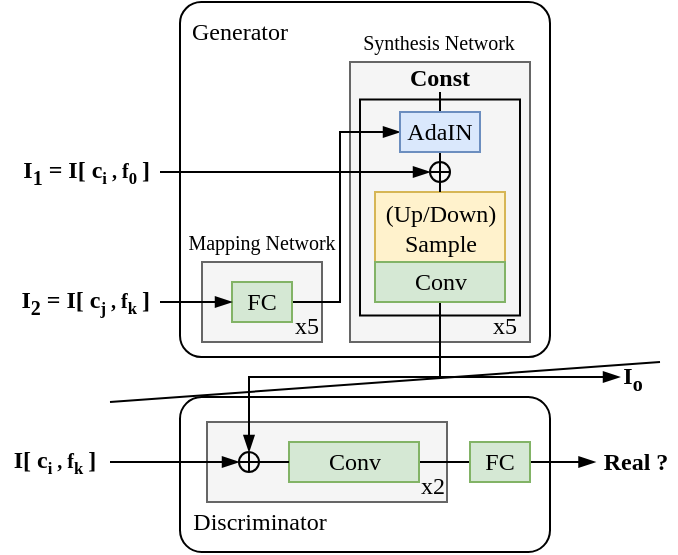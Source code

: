 <mxfile version="15.5.2" type="device"><diagram id="9q3wtnIUZVqsMU2VAZ4N" name="Page-1"><mxGraphModel dx="716" dy="399" grid="1" gridSize="10" guides="1" tooltips="1" connect="1" arrows="1" fold="1" page="1" pageScale="1" pageWidth="850" pageHeight="1100" math="0" shadow="0"><root><mxCell id="0"/><mxCell id="1" parent="0"/><mxCell id="X5JIXpjuZFm_xEnkvytn-60" value="" style="rounded=0;whiteSpace=wrap;html=1;fillColor=#f5f5f5;fontFamily=Times New Roman;strokeColor=#666666;fontColor=#333333;" vertex="1" parent="1"><mxGeometry x="153.5" y="400" width="120" height="40" as="geometry"/></mxCell><mxCell id="X5JIXpjuZFm_xEnkvytn-71" value="" style="rounded=1;whiteSpace=wrap;html=1;fillColor=none;arcSize=14;" vertex="1" parent="1"><mxGeometry x="140" y="387.5" width="185" height="77.5" as="geometry"/></mxCell><mxCell id="X5JIXpjuZFm_xEnkvytn-2" value="" style="rounded=1;whiteSpace=wrap;html=1;fillColor=none;arcSize=6;" vertex="1" parent="1"><mxGeometry x="140" y="190" width="185" height="177.5" as="geometry"/></mxCell><mxCell id="X5JIXpjuZFm_xEnkvytn-29" value="" style="rounded=0;whiteSpace=wrap;html=1;fontFamily=Times New Roman;fillColor=#f5f5f5;align=right;strokeColor=#666666;fontColor=#333333;" vertex="1" parent="1"><mxGeometry x="225" y="220" width="90" height="140" as="geometry"/></mxCell><mxCell id="X5JIXpjuZFm_xEnkvytn-44" value="" style="rounded=0;whiteSpace=wrap;html=1;fontFamily=Times New Roman;fillColor=none;align=right;" vertex="1" parent="1"><mxGeometry x="230" y="238.75" width="80" height="108" as="geometry"/></mxCell><mxCell id="X5JIXpjuZFm_xEnkvytn-11" value="" style="rounded=0;whiteSpace=wrap;html=1;fillColor=#f5f5f5;fontFamily=Times New Roman;strokeColor=#666666;fontColor=#333333;" vertex="1" parent="1"><mxGeometry x="151" y="320" width="60" height="40" as="geometry"/></mxCell><mxCell id="X5JIXpjuZFm_xEnkvytn-51" style="edgeStyle=orthogonalEdgeStyle;rounded=0;orthogonalLoop=1;jettySize=auto;html=1;exitX=1;exitY=0.5;exitDx=0;exitDy=0;entryX=0;entryY=0.5;entryDx=0;entryDy=0;fontFamily=Times New Roman;startArrow=none;startFill=0;endArrow=blockThin;endFill=1;strokeWidth=1;" edge="1" parent="1" source="X5JIXpjuZFm_xEnkvytn-3" target="X5JIXpjuZFm_xEnkvytn-27"><mxGeometry relative="1" as="geometry"><Array as="points"><mxPoint x="220" y="340"/><mxPoint x="220" y="255"/></Array></mxGeometry></mxCell><mxCell id="X5JIXpjuZFm_xEnkvytn-3" value="FC" style="rounded=0;whiteSpace=wrap;html=1;fillColor=#d5e8d4;fontFamily=Times New Roman;strokeColor=#82b366;" vertex="1" parent="1"><mxGeometry x="166" y="330" width="30" height="20" as="geometry"/></mxCell><mxCell id="X5JIXpjuZFm_xEnkvytn-10" value="" style="endArrow=none;html=1;rounded=0;entryX=0.5;entryY=1;entryDx=0;entryDy=0;exitX=0.5;exitY=0;exitDx=0;exitDy=0;fontFamily=Times New Roman;" edge="1" parent="1" target="X5JIXpjuZFm_xEnkvytn-6"><mxGeometry width="50" height="50" relative="1" as="geometry"><mxPoint x="105" y="390" as="sourcePoint"/><mxPoint x="380" y="370" as="targetPoint"/></mxGeometry></mxCell><mxCell id="X5JIXpjuZFm_xEnkvytn-12" value="Mapping Network" style="text;html=1;strokeColor=none;fillColor=none;align=center;verticalAlign=middle;whiteSpace=wrap;rounded=0;fontFamily=Times New Roman;fontSize=10;" vertex="1" parent="1"><mxGeometry x="136" y="300" width="90" height="20" as="geometry"/></mxCell><mxCell id="X5JIXpjuZFm_xEnkvytn-50" style="edgeStyle=orthogonalEdgeStyle;rounded=0;orthogonalLoop=1;jettySize=auto;html=1;exitX=1;exitY=0.5;exitDx=0;exitDy=0;entryX=0;entryY=0.5;entryDx=0;entryDy=0;entryPerimeter=0;fontFamily=Times New Roman;startArrow=none;startFill=0;endArrow=blockThin;endFill=1;strokeWidth=1;" edge="1" parent="1" source="X5JIXpjuZFm_xEnkvytn-13" target="X5JIXpjuZFm_xEnkvytn-32"><mxGeometry relative="1" as="geometry"/></mxCell><mxCell id="X5JIXpjuZFm_xEnkvytn-13" value="I&lt;sub&gt;1&lt;/sub&gt;&amp;nbsp;= I[ c&lt;span style=&quot;font-size: 10px&quot;&gt;&lt;sub&gt;i&lt;/sub&gt;&amp;nbsp;, f&lt;sub&gt;0&lt;/sub&gt;&amp;nbsp;&lt;/span&gt;]&amp;nbsp;" style="text;html=1;strokeColor=none;fillColor=none;align=right;verticalAlign=middle;whiteSpace=wrap;rounded=0;fontFamily=Times New Roman;fontStyle=1" vertex="1" parent="1"><mxGeometry x="50" y="265" width="80" height="20" as="geometry"/></mxCell><mxCell id="X5JIXpjuZFm_xEnkvytn-24" style="edgeStyle=orthogonalEdgeStyle;rounded=0;orthogonalLoop=1;jettySize=auto;html=1;entryX=0;entryY=0.5;entryDx=0;entryDy=0;fontFamily=Times New Roman;startArrow=none;startFill=0;endArrow=blockThin;endFill=1;strokeWidth=1;" edge="1" parent="1" target="X5JIXpjuZFm_xEnkvytn-3"><mxGeometry relative="1" as="geometry"><mxPoint x="130" y="340" as="sourcePoint"/></mxGeometry></mxCell><mxCell id="X5JIXpjuZFm_xEnkvytn-14" value="I&lt;sub&gt;2&lt;/sub&gt;&amp;nbsp;= I[ c&lt;span style=&quot;font-size: 10px&quot;&gt;&lt;sub&gt;j&lt;/sub&gt;&amp;nbsp;, f&lt;sub&gt;k&lt;/sub&gt;&amp;nbsp;&lt;/span&gt;]&amp;nbsp;" style="text;html=1;strokeColor=none;fillColor=none;align=right;verticalAlign=middle;whiteSpace=wrap;rounded=0;fontFamily=Times New Roman;fontStyle=1" vertex="1" parent="1"><mxGeometry x="50" y="330" width="80" height="20" as="geometry"/></mxCell><mxCell id="X5JIXpjuZFm_xEnkvytn-39" style="edgeStyle=orthogonalEdgeStyle;rounded=0;orthogonalLoop=1;jettySize=auto;html=1;exitX=0.5;exitY=1;exitDx=0;exitDy=0;entryX=0.5;entryY=0;entryDx=0;entryDy=0;fontFamily=Times New Roman;startArrow=none;startFill=0;endArrow=none;endFill=0;strokeWidth=1;" edge="1" parent="1" source="X5JIXpjuZFm_xEnkvytn-25" target="X5JIXpjuZFm_xEnkvytn-27"><mxGeometry relative="1" as="geometry"/></mxCell><mxCell id="X5JIXpjuZFm_xEnkvytn-25" value="Const" style="text;html=1;strokeColor=none;fillColor=none;align=center;verticalAlign=middle;whiteSpace=wrap;rounded=0;fontFamily=Times New Roman;fontStyle=1" vertex="1" parent="1"><mxGeometry x="230" y="220" width="80" height="15" as="geometry"/></mxCell><mxCell id="X5JIXpjuZFm_xEnkvytn-35" style="edgeStyle=orthogonalEdgeStyle;rounded=0;orthogonalLoop=1;jettySize=auto;html=1;exitX=0.5;exitY=1;exitDx=0;exitDy=0;entryX=0.5;entryY=0;entryDx=0;entryDy=0;entryPerimeter=0;fontFamily=Times New Roman;startArrow=none;startFill=0;endArrow=none;endFill=0;strokeWidth=1;" edge="1" parent="1" source="X5JIXpjuZFm_xEnkvytn-27" target="X5JIXpjuZFm_xEnkvytn-32"><mxGeometry relative="1" as="geometry"/></mxCell><mxCell id="X5JIXpjuZFm_xEnkvytn-27" value="AdaIN" style="rounded=0;whiteSpace=wrap;html=1;fillColor=#dae8fc;fontFamily=Times New Roman;strokeColor=#6c8ebf;" vertex="1" parent="1"><mxGeometry x="250" y="245" width="40" height="20" as="geometry"/></mxCell><mxCell id="X5JIXpjuZFm_xEnkvytn-31" value="(Up/Down)&lt;br&gt;Sample" style="rounded=0;whiteSpace=wrap;html=1;fillColor=#fff2cc;fontFamily=Times New Roman;strokeColor=#d6b656;" vertex="1" parent="1"><mxGeometry x="237.5" y="285" width="65" height="35" as="geometry"/></mxCell><mxCell id="X5JIXpjuZFm_xEnkvytn-79" style="edgeStyle=orthogonalEdgeStyle;rounded=0;orthogonalLoop=1;jettySize=auto;html=1;exitX=0.5;exitY=1;exitDx=0;exitDy=0;exitPerimeter=0;entryX=0.5;entryY=0;entryDx=0;entryDy=0;fontFamily=Times New Roman;fontSize=12;startArrow=none;startFill=0;endArrow=none;endFill=0;strokeWidth=1;" edge="1" parent="1" source="X5JIXpjuZFm_xEnkvytn-32" target="X5JIXpjuZFm_xEnkvytn-31"><mxGeometry relative="1" as="geometry"/></mxCell><mxCell id="X5JIXpjuZFm_xEnkvytn-32" value="" style="verticalLabelPosition=bottom;verticalAlign=top;html=1;shape=mxgraph.flowchart.summing_function;fontFamily=Times New Roman;fillColor=none;" vertex="1" parent="1"><mxGeometry x="265" y="270" width="10" height="10" as="geometry"/></mxCell><mxCell id="X5JIXpjuZFm_xEnkvytn-84" style="edgeStyle=orthogonalEdgeStyle;rounded=0;orthogonalLoop=1;jettySize=auto;html=1;exitX=0.5;exitY=1;exitDx=0;exitDy=0;entryX=0.5;entryY=0;entryDx=0;entryDy=0;entryPerimeter=0;fontFamily=Times New Roman;fontSize=12;startArrow=none;startFill=0;endArrow=blockThin;endFill=1;strokeWidth=1;" edge="1" parent="1" source="X5JIXpjuZFm_xEnkvytn-45" target="X5JIXpjuZFm_xEnkvytn-64"><mxGeometry relative="1" as="geometry"/></mxCell><mxCell id="X5JIXpjuZFm_xEnkvytn-87" style="edgeStyle=orthogonalEdgeStyle;rounded=0;orthogonalLoop=1;jettySize=auto;html=1;exitX=0.5;exitY=1;exitDx=0;exitDy=0;entryX=0;entryY=0.5;entryDx=0;entryDy=0;fontFamily=Times New Roman;fontSize=12;startArrow=none;startFill=0;endArrow=blockThin;endFill=1;strokeWidth=1;" edge="1" parent="1" source="X5JIXpjuZFm_xEnkvytn-45" target="X5JIXpjuZFm_xEnkvytn-59"><mxGeometry relative="1" as="geometry"/></mxCell><mxCell id="X5JIXpjuZFm_xEnkvytn-45" value="Conv" style="rounded=0;whiteSpace=wrap;html=1;fillColor=#d5e8d4;fontFamily=Times New Roman;strokeColor=#82b366;" vertex="1" parent="1"><mxGeometry x="237.5" y="320" width="65" height="20" as="geometry"/></mxCell><mxCell id="X5JIXpjuZFm_xEnkvytn-49" value="x5" style="text;html=1;strokeColor=none;fillColor=none;align=center;verticalAlign=middle;whiteSpace=wrap;rounded=0;fontFamily=Times New Roman;" vertex="1" parent="1"><mxGeometry x="295" y="346.75" width="15" height="10" as="geometry"/></mxCell><mxCell id="X5JIXpjuZFm_xEnkvytn-53" value="x5" style="text;html=1;strokeColor=none;fillColor=none;align=center;verticalAlign=middle;whiteSpace=wrap;rounded=0;fontFamily=Times New Roman;" vertex="1" parent="1"><mxGeometry x="196" y="346.75" width="15" height="10" as="geometry"/></mxCell><mxCell id="X5JIXpjuZFm_xEnkvytn-55" value="Synthesis Network" style="text;html=1;strokeColor=none;fillColor=none;align=center;verticalAlign=middle;whiteSpace=wrap;rounded=0;fontFamily=Times New Roman;fontSize=10;" vertex="1" parent="1"><mxGeometry x="227.5" y="200" width="82.5" height="20" as="geometry"/></mxCell><mxCell id="X5JIXpjuZFm_xEnkvytn-56" value="Generator" style="text;html=1;strokeColor=none;fillColor=none;align=center;verticalAlign=middle;whiteSpace=wrap;rounded=0;fontFamily=Times New Roman;fontSize=12;" vertex="1" parent="1"><mxGeometry x="140" y="190" width="60" height="30" as="geometry"/></mxCell><mxCell id="X5JIXpjuZFm_xEnkvytn-59" value="I&lt;sub&gt;o&lt;/sub&gt;&amp;nbsp;" style="text;html=1;strokeColor=none;fillColor=none;align=center;verticalAlign=middle;whiteSpace=wrap;rounded=0;fontFamily=Times New Roman;fontStyle=1" vertex="1" parent="1"><mxGeometry x="360" y="367.5" width="15.5" height="20" as="geometry"/></mxCell><mxCell id="X5JIXpjuZFm_xEnkvytn-62" value="x2" style="text;html=1;strokeColor=none;fillColor=none;align=center;verticalAlign=middle;whiteSpace=wrap;rounded=0;fontFamily=Times New Roman;" vertex="1" parent="1"><mxGeometry x="258.5" y="426.75" width="15" height="10" as="geometry"/></mxCell><mxCell id="X5JIXpjuZFm_xEnkvytn-76" style="edgeStyle=orthogonalEdgeStyle;rounded=0;orthogonalLoop=1;jettySize=auto;html=1;exitX=1;exitY=0.5;exitDx=0;exitDy=0;entryX=0;entryY=0.5;entryDx=0;entryDy=0;fontFamily=Times New Roman;fontSize=12;startArrow=none;startFill=0;endArrow=none;endFill=0;strokeWidth=1;" edge="1" parent="1" source="X5JIXpjuZFm_xEnkvytn-63" target="X5JIXpjuZFm_xEnkvytn-75"><mxGeometry relative="1" as="geometry"/></mxCell><mxCell id="X5JIXpjuZFm_xEnkvytn-63" value="Conv" style="rounded=0;whiteSpace=wrap;html=1;fillColor=#d5e8d4;fontFamily=Times New Roman;strokeColor=#82b366;" vertex="1" parent="1"><mxGeometry x="194.5" y="410" width="65" height="20" as="geometry"/></mxCell><mxCell id="X5JIXpjuZFm_xEnkvytn-69" style="edgeStyle=orthogonalEdgeStyle;rounded=0;orthogonalLoop=1;jettySize=auto;html=1;exitX=1;exitY=0.5;exitDx=0;exitDy=0;exitPerimeter=0;entryX=0;entryY=0.5;entryDx=0;entryDy=0;fontFamily=Times New Roman;fontSize=12;startArrow=none;startFill=0;endArrow=none;endFill=0;strokeWidth=1;" edge="1" parent="1" source="X5JIXpjuZFm_xEnkvytn-64" target="X5JIXpjuZFm_xEnkvytn-63"><mxGeometry relative="1" as="geometry"/></mxCell><mxCell id="X5JIXpjuZFm_xEnkvytn-64" value="" style="verticalLabelPosition=bottom;verticalAlign=top;html=1;shape=mxgraph.flowchart.summing_function;fontFamily=Times New Roman;fillColor=none;" vertex="1" parent="1"><mxGeometry x="169.5" y="415" width="10" height="10" as="geometry"/></mxCell><mxCell id="X5JIXpjuZFm_xEnkvytn-70" style="edgeStyle=orthogonalEdgeStyle;rounded=0;orthogonalLoop=1;jettySize=auto;html=1;exitX=1;exitY=0.5;exitDx=0;exitDy=0;entryX=0;entryY=0.5;entryDx=0;entryDy=0;entryPerimeter=0;fontFamily=Times New Roman;fontSize=12;startArrow=none;startFill=0;endArrow=blockThin;endFill=1;strokeWidth=1;" edge="1" parent="1" source="X5JIXpjuZFm_xEnkvytn-65" target="X5JIXpjuZFm_xEnkvytn-64"><mxGeometry relative="1" as="geometry"/></mxCell><mxCell id="X5JIXpjuZFm_xEnkvytn-65" value="&lt;span style=&quot;color: rgb(0 , 0 , 0) ; font-family: &amp;#34;times new roman&amp;#34; ; font-size: 12px ; font-style: normal ; font-weight: 700 ; letter-spacing: normal ; text-indent: 0px ; text-transform: none ; word-spacing: 0px ; display: inline ; float: none&quot;&gt;I[ c&lt;/span&gt;&lt;span style=&quot;color: rgb(0 , 0 , 0) ; font-family: &amp;#34;times new roman&amp;#34; ; font-style: normal ; font-weight: 700 ; letter-spacing: normal ; text-indent: 0px ; text-transform: none ; word-spacing: 0px ; font-size: 10px&quot;&gt;&lt;sub&gt;i&lt;/sub&gt;&amp;nbsp;, f&lt;sub&gt;k&lt;/sub&gt;&amp;nbsp;&lt;/span&gt;&lt;span style=&quot;color: rgb(0 , 0 , 0) ; font-family: &amp;#34;times new roman&amp;#34; ; font-size: 12px ; font-style: normal ; font-weight: 700 ; letter-spacing: normal ; text-indent: 0px ; text-transform: none ; word-spacing: 0px ; display: inline ; float: none&quot;&gt;]&lt;/span&gt;" style="text;whiteSpace=wrap;html=1;fontSize=12;fontFamily=Times New Roman;align=center;labelBackgroundColor=none;" vertex="1" parent="1"><mxGeometry x="50" y="405" width="55" height="30" as="geometry"/></mxCell><mxCell id="X5JIXpjuZFm_xEnkvytn-72" value="Discriminator" style="text;html=1;strokeColor=none;fillColor=none;align=center;verticalAlign=middle;whiteSpace=wrap;rounded=0;fontFamily=Times New Roman;fontSize=12;" vertex="1" parent="1"><mxGeometry x="140" y="435" width="80" height="30" as="geometry"/></mxCell><mxCell id="X5JIXpjuZFm_xEnkvytn-90" style="edgeStyle=orthogonalEdgeStyle;rounded=0;orthogonalLoop=1;jettySize=auto;html=1;exitX=1;exitY=0.5;exitDx=0;exitDy=0;entryX=0;entryY=0.5;entryDx=0;entryDy=0;fontFamily=Times New Roman;fontSize=12;startArrow=none;startFill=0;endArrow=blockThin;endFill=1;strokeWidth=1;" edge="1" parent="1" source="X5JIXpjuZFm_xEnkvytn-75" target="X5JIXpjuZFm_xEnkvytn-89"><mxGeometry relative="1" as="geometry"/></mxCell><mxCell id="X5JIXpjuZFm_xEnkvytn-75" value="FC" style="rounded=0;whiteSpace=wrap;html=1;fillColor=#d5e8d4;fontFamily=Times New Roman;strokeColor=#82b366;" vertex="1" parent="1"><mxGeometry x="285" y="410" width="30" height="20" as="geometry"/></mxCell><mxCell id="X5JIXpjuZFm_xEnkvytn-89" value="Real ?" style="text;html=1;strokeColor=none;fillColor=none;align=center;verticalAlign=middle;whiteSpace=wrap;rounded=0;fontFamily=Times New Roman;fontStyle=1" vertex="1" parent="1"><mxGeometry x="347.75" y="410" width="40" height="20" as="geometry"/></mxCell></root></mxGraphModel></diagram></mxfile>